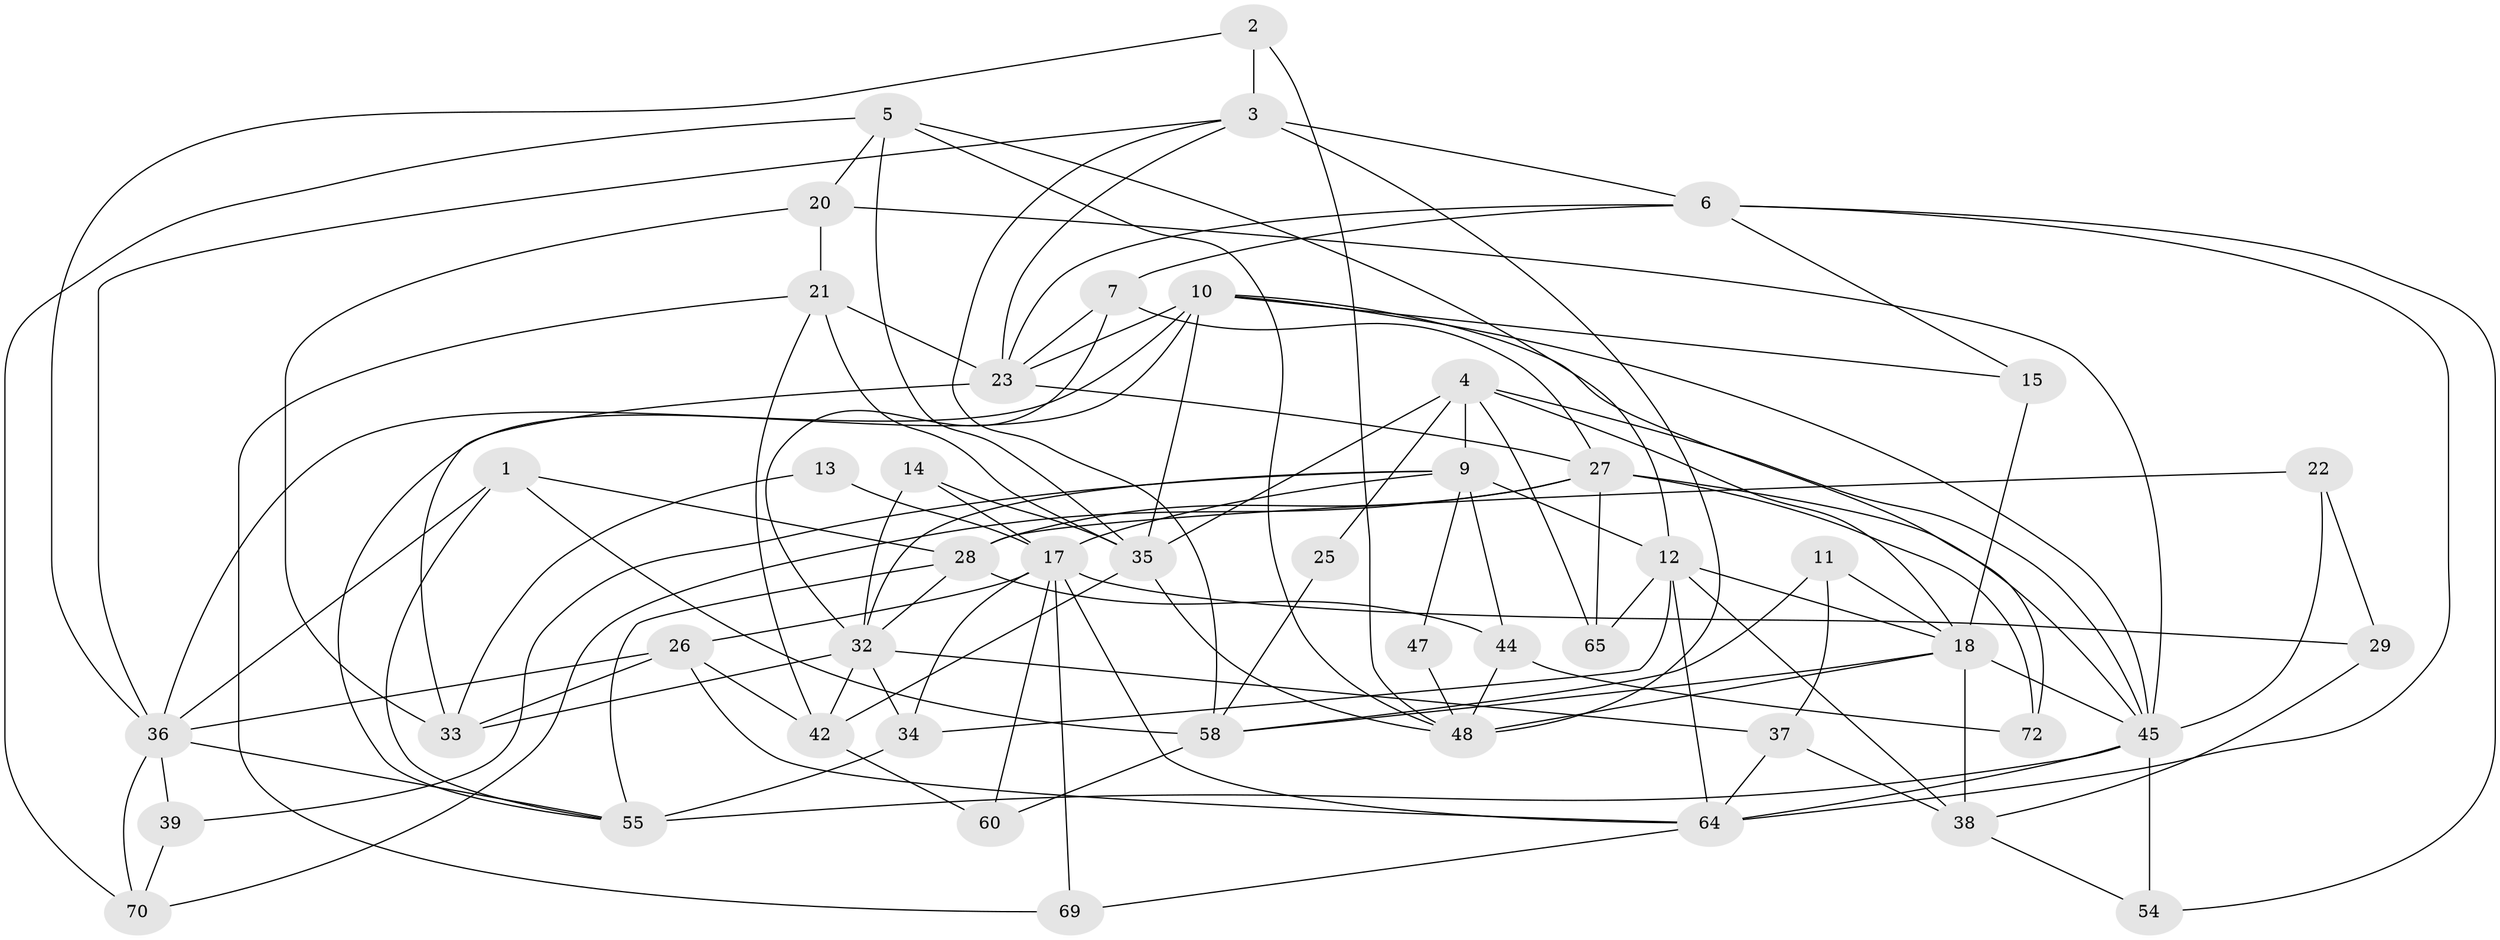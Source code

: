 // original degree distribution, {4: 0.22972972972972974, 3: 0.32432432432432434, 5: 0.1891891891891892, 2: 0.12162162162162163, 7: 0.04054054054054054, 9: 0.013513513513513514, 6: 0.06756756756756757, 8: 0.013513513513513514}
// Generated by graph-tools (version 1.1) at 2025/11/02/27/25 16:11:18]
// undirected, 47 vertices, 117 edges
graph export_dot {
graph [start="1"]
  node [color=gray90,style=filled];
  1 [super="+8"];
  2;
  3 [super="+41"];
  4 [super="+16"];
  5;
  6 [super="+19"];
  7 [super="+63"];
  9 [super="+31"];
  10 [super="+50"];
  11;
  12 [super="+61"];
  13;
  14;
  15;
  17 [super="+57"];
  18 [super="+52"];
  20 [super="+46"];
  21 [super="+24"];
  22;
  23 [super="+30"];
  25;
  26;
  27 [super="+71"];
  28 [super="+67"];
  29;
  32 [super="+40"];
  33;
  34 [super="+43"];
  35 [super="+62"];
  36 [super="+53"];
  37 [super="+51"];
  38 [super="+56"];
  39;
  42 [super="+66"];
  44 [super="+59"];
  45 [super="+73"];
  47;
  48 [super="+49"];
  54;
  55 [super="+68"];
  58 [super="+74"];
  60;
  64;
  65;
  69;
  70;
  72;
  1 -- 58;
  1 -- 55;
  1 -- 36;
  1 -- 28;
  2 -- 3;
  2 -- 48;
  2 -- 36;
  3 -- 58;
  3 -- 48;
  3 -- 36;
  3 -- 23;
  3 -- 6 [weight=2];
  4 -- 65;
  4 -- 45;
  4 -- 18;
  4 -- 35;
  4 -- 9;
  4 -- 25;
  5 -- 35;
  5 -- 20;
  5 -- 70;
  5 -- 48;
  5 -- 12;
  6 -- 64;
  6 -- 7;
  6 -- 23;
  6 -- 54;
  6 -- 15;
  7 -- 32;
  7 -- 27;
  7 -- 23;
  9 -- 17;
  9 -- 32;
  9 -- 47;
  9 -- 39;
  9 -- 44;
  9 -- 12 [weight=2];
  10 -- 23;
  10 -- 36;
  10 -- 45;
  10 -- 35;
  10 -- 55;
  10 -- 72;
  10 -- 15;
  11 -- 58;
  11 -- 37;
  11 -- 18;
  12 -- 38;
  12 -- 64;
  12 -- 65;
  12 -- 34;
  12 -- 18;
  13 -- 17;
  13 -- 33;
  14 -- 35;
  14 -- 32;
  14 -- 17;
  15 -- 18;
  17 -- 64;
  17 -- 26;
  17 -- 29;
  17 -- 60;
  17 -- 69;
  17 -- 34;
  18 -- 58;
  18 -- 48 [weight=2];
  18 -- 45;
  18 -- 38;
  20 -- 33;
  20 -- 45;
  20 -- 21;
  21 -- 42;
  21 -- 35;
  21 -- 69;
  21 -- 23;
  22 -- 29;
  22 -- 28;
  22 -- 45;
  23 -- 33;
  23 -- 27;
  25 -- 58;
  26 -- 42;
  26 -- 33;
  26 -- 64;
  26 -- 36;
  27 -- 72;
  27 -- 65;
  27 -- 70;
  27 -- 28;
  27 -- 45;
  28 -- 32;
  28 -- 44;
  28 -- 55;
  29 -- 38;
  32 -- 37;
  32 -- 33;
  32 -- 42;
  32 -- 34;
  34 -- 55;
  35 -- 42;
  35 -- 48;
  36 -- 39;
  36 -- 70;
  36 -- 55;
  37 -- 38;
  37 -- 64;
  38 -- 54;
  39 -- 70;
  42 -- 60;
  44 -- 48;
  44 -- 72;
  45 -- 54;
  45 -- 55;
  45 -- 64;
  47 -- 48;
  58 -- 60 [weight=2];
  64 -- 69;
}
